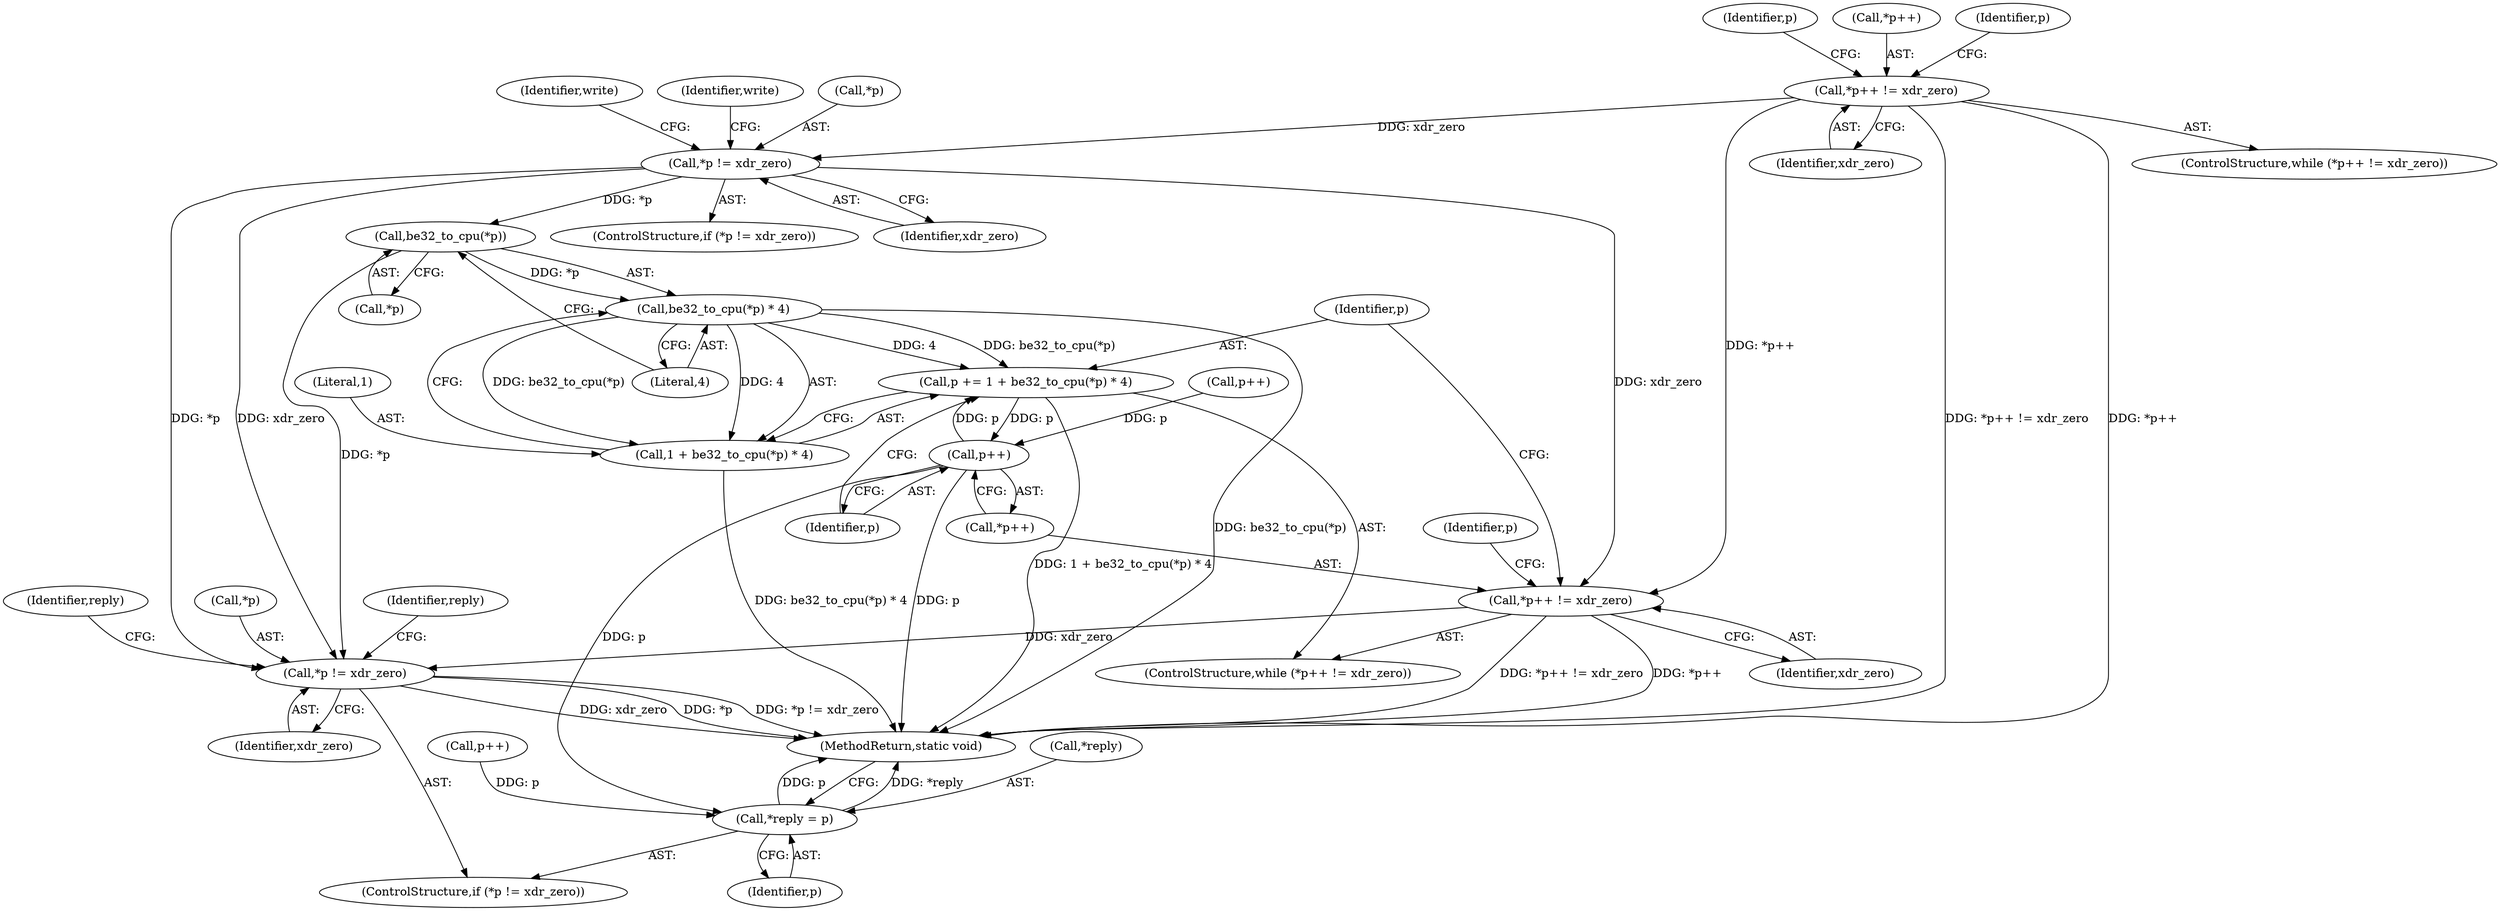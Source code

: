 digraph "0_linux_c70422f760c120480fee4de6c38804c72aa26bc1_37@pointer" {
"1000124" [label="(Call,*p != xdr_zero)"];
"1000115" [label="(Call,*p++ != xdr_zero)"];
"1000134" [label="(Call,*p++ != xdr_zero)"];
"1000157" [label="(Call,*p != xdr_zero)"];
"1000144" [label="(Call,be32_to_cpu(*p))"];
"1000143" [label="(Call,be32_to_cpu(*p) * 4)"];
"1000139" [label="(Call,p += 1 + be32_to_cpu(*p) * 4)"];
"1000136" [label="(Call,p++)"];
"1000161" [label="(Call,*reply = p)"];
"1000141" [label="(Call,1 + be32_to_cpu(*p) * 4)"];
"1000158" [label="(Call,*p)"];
"1000163" [label="(Identifier,reply)"];
"1000115" [label="(Call,*p++ != xdr_zero)"];
"1000126" [label="(Identifier,p)"];
"1000123" [label="(ControlStructure,if (*p != xdr_zero))"];
"1000147" [label="(Literal,4)"];
"1000144" [label="(Call,be32_to_cpu(*p))"];
"1000142" [label="(Literal,1)"];
"1000156" [label="(ControlStructure,if (*p != xdr_zero))"];
"1000138" [label="(Identifier,xdr_zero)"];
"1000141" [label="(Call,1 + be32_to_cpu(*p) * 4)"];
"1000143" [label="(Call,be32_to_cpu(*p) * 4)"];
"1000162" [label="(Call,*reply)"];
"1000134" [label="(Call,*p++ != xdr_zero)"];
"1000140" [label="(Identifier,p)"];
"1000135" [label="(Call,*p++)"];
"1000137" [label="(Identifier,p)"];
"1000168" [label="(Identifier,reply)"];
"1000125" [label="(Call,*p)"];
"1000116" [label="(Call,*p++)"];
"1000121" [label="(Identifier,p)"];
"1000152" [label="(Identifier,write)"];
"1000133" [label="(ControlStructure,while (*p++ != xdr_zero))"];
"1000114" [label="(ControlStructure,while (*p++ != xdr_zero))"];
"1000159" [label="(Identifier,p)"];
"1000170" [label="(MethodReturn,static void)"];
"1000161" [label="(Call,*reply = p)"];
"1000154" [label="(Call,p++)"];
"1000136" [label="(Call,p++)"];
"1000157" [label="(Call,*p != xdr_zero)"];
"1000117" [label="(Call,p++)"];
"1000139" [label="(Call,p += 1 + be32_to_cpu(*p) * 4)"];
"1000164" [label="(Identifier,p)"];
"1000119" [label="(Identifier,xdr_zero)"];
"1000145" [label="(Call,*p)"];
"1000127" [label="(Identifier,xdr_zero)"];
"1000131" [label="(Identifier,write)"];
"1000160" [label="(Identifier,xdr_zero)"];
"1000124" [label="(Call,*p != xdr_zero)"];
"1000124" -> "1000123"  [label="AST: "];
"1000124" -> "1000127"  [label="CFG: "];
"1000125" -> "1000124"  [label="AST: "];
"1000127" -> "1000124"  [label="AST: "];
"1000131" -> "1000124"  [label="CFG: "];
"1000152" -> "1000124"  [label="CFG: "];
"1000115" -> "1000124"  [label="DDG: xdr_zero"];
"1000124" -> "1000134"  [label="DDG: xdr_zero"];
"1000124" -> "1000144"  [label="DDG: *p"];
"1000124" -> "1000157"  [label="DDG: *p"];
"1000124" -> "1000157"  [label="DDG: xdr_zero"];
"1000115" -> "1000114"  [label="AST: "];
"1000115" -> "1000119"  [label="CFG: "];
"1000116" -> "1000115"  [label="AST: "];
"1000119" -> "1000115"  [label="AST: "];
"1000121" -> "1000115"  [label="CFG: "];
"1000126" -> "1000115"  [label="CFG: "];
"1000115" -> "1000170"  [label="DDG: *p++ != xdr_zero"];
"1000115" -> "1000170"  [label="DDG: *p++"];
"1000115" -> "1000134"  [label="DDG: *p++"];
"1000134" -> "1000133"  [label="AST: "];
"1000134" -> "1000138"  [label="CFG: "];
"1000135" -> "1000134"  [label="AST: "];
"1000138" -> "1000134"  [label="AST: "];
"1000140" -> "1000134"  [label="CFG: "];
"1000159" -> "1000134"  [label="CFG: "];
"1000134" -> "1000170"  [label="DDG: *p++ != xdr_zero"];
"1000134" -> "1000170"  [label="DDG: *p++"];
"1000134" -> "1000157"  [label="DDG: xdr_zero"];
"1000157" -> "1000156"  [label="AST: "];
"1000157" -> "1000160"  [label="CFG: "];
"1000158" -> "1000157"  [label="AST: "];
"1000160" -> "1000157"  [label="AST: "];
"1000163" -> "1000157"  [label="CFG: "];
"1000168" -> "1000157"  [label="CFG: "];
"1000157" -> "1000170"  [label="DDG: *p != xdr_zero"];
"1000157" -> "1000170"  [label="DDG: xdr_zero"];
"1000157" -> "1000170"  [label="DDG: *p"];
"1000144" -> "1000157"  [label="DDG: *p"];
"1000144" -> "1000143"  [label="AST: "];
"1000144" -> "1000145"  [label="CFG: "];
"1000145" -> "1000144"  [label="AST: "];
"1000147" -> "1000144"  [label="CFG: "];
"1000144" -> "1000143"  [label="DDG: *p"];
"1000143" -> "1000141"  [label="AST: "];
"1000143" -> "1000147"  [label="CFG: "];
"1000147" -> "1000143"  [label="AST: "];
"1000141" -> "1000143"  [label="CFG: "];
"1000143" -> "1000170"  [label="DDG: be32_to_cpu(*p)"];
"1000143" -> "1000139"  [label="DDG: be32_to_cpu(*p)"];
"1000143" -> "1000139"  [label="DDG: 4"];
"1000143" -> "1000141"  [label="DDG: be32_to_cpu(*p)"];
"1000143" -> "1000141"  [label="DDG: 4"];
"1000139" -> "1000133"  [label="AST: "];
"1000139" -> "1000141"  [label="CFG: "];
"1000140" -> "1000139"  [label="AST: "];
"1000141" -> "1000139"  [label="AST: "];
"1000137" -> "1000139"  [label="CFG: "];
"1000139" -> "1000170"  [label="DDG: 1 + be32_to_cpu(*p) * 4"];
"1000139" -> "1000136"  [label="DDG: p"];
"1000136" -> "1000139"  [label="DDG: p"];
"1000136" -> "1000135"  [label="AST: "];
"1000136" -> "1000137"  [label="CFG: "];
"1000137" -> "1000136"  [label="AST: "];
"1000135" -> "1000136"  [label="CFG: "];
"1000136" -> "1000170"  [label="DDG: p"];
"1000117" -> "1000136"  [label="DDG: p"];
"1000136" -> "1000161"  [label="DDG: p"];
"1000161" -> "1000156"  [label="AST: "];
"1000161" -> "1000164"  [label="CFG: "];
"1000162" -> "1000161"  [label="AST: "];
"1000164" -> "1000161"  [label="AST: "];
"1000170" -> "1000161"  [label="CFG: "];
"1000161" -> "1000170"  [label="DDG: *reply"];
"1000161" -> "1000170"  [label="DDG: p"];
"1000154" -> "1000161"  [label="DDG: p"];
"1000142" -> "1000141"  [label="AST: "];
"1000141" -> "1000170"  [label="DDG: be32_to_cpu(*p) * 4"];
}
